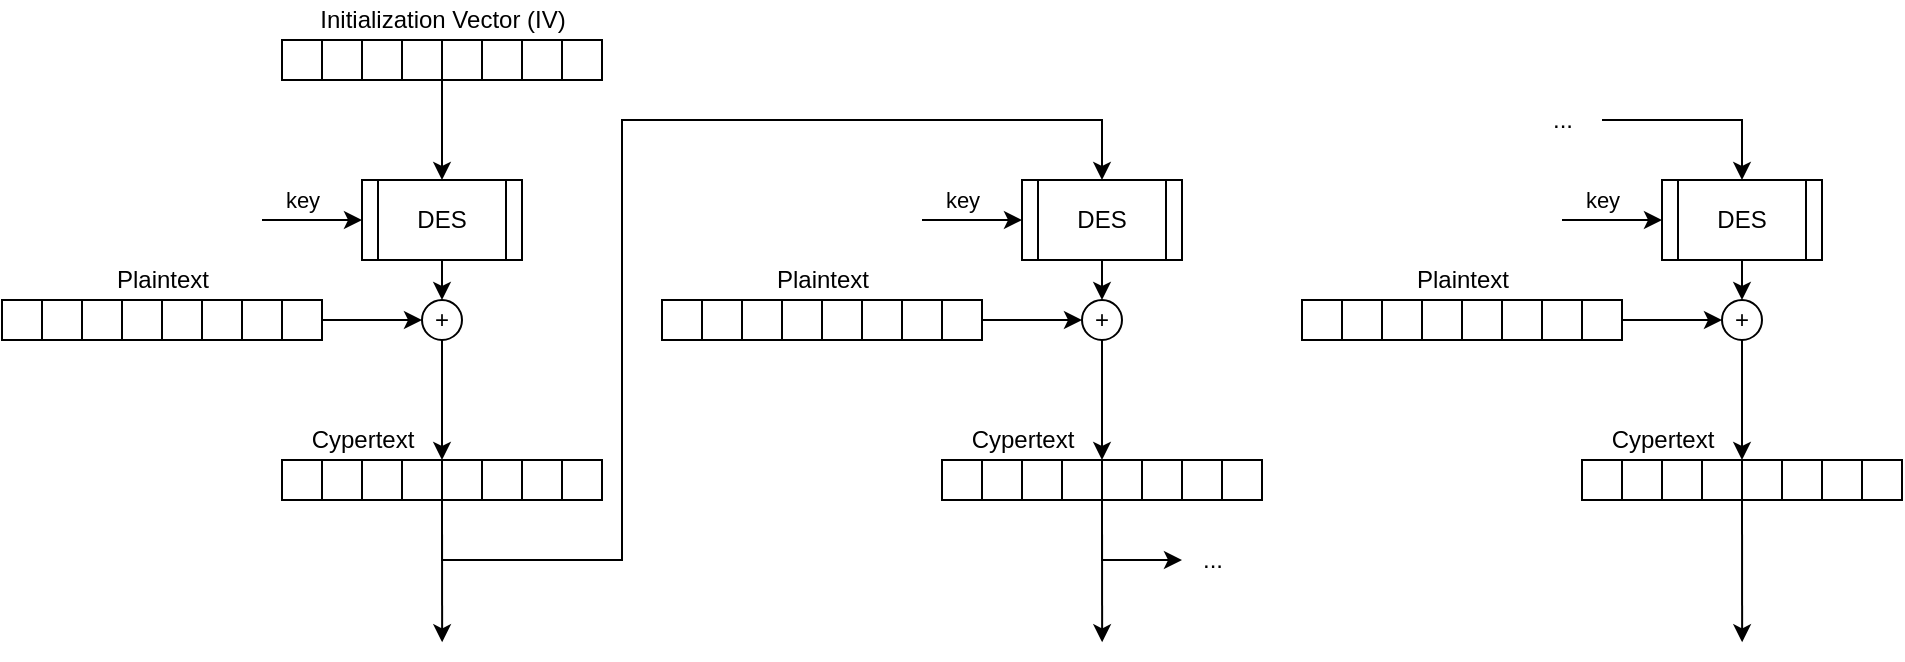 <mxfile>
    <diagram id="3NcQZS5pEJk56OBwyhkH" name="Page-1">
        <mxGraphModel dx="952" dy="661" grid="1" gridSize="10" guides="1" tooltips="1" connect="1" arrows="1" fold="1" page="1" pageScale="1" pageWidth="1654" pageHeight="2336" math="0" shadow="0">
            <root>
                <mxCell id="0"/>
                <mxCell id="1" parent="0"/>
                <mxCell id="14" value="key" style="edgeStyle=none;html=1;entryX=0;entryY=0.5;entryDx=0;entryDy=0;" edge="1" parent="1" target="12">
                    <mxGeometry x="-0.2" y="10" relative="1" as="geometry">
                        <mxPoint x="140" y="130" as="sourcePoint"/>
                        <mxPoint as="offset"/>
                    </mxGeometry>
                </mxCell>
                <mxCell id="2" value="" style="whiteSpace=wrap;html=1;" vertex="1" parent="1">
                    <mxGeometry x="150" y="40" width="20" height="20" as="geometry"/>
                </mxCell>
                <mxCell id="3" value="" style="whiteSpace=wrap;html=1;" vertex="1" parent="1">
                    <mxGeometry x="170" y="40" width="20" height="20" as="geometry"/>
                </mxCell>
                <mxCell id="4" value="" style="whiteSpace=wrap;html=1;" vertex="1" parent="1">
                    <mxGeometry x="190" y="40" width="20" height="20" as="geometry"/>
                </mxCell>
                <mxCell id="5" value="" style="whiteSpace=wrap;html=1;" vertex="1" parent="1">
                    <mxGeometry x="210" y="40" width="20" height="20" as="geometry"/>
                </mxCell>
                <mxCell id="13" style="edgeStyle=none;html=1;exitX=0;exitY=1;exitDx=0;exitDy=0;entryX=0.5;entryY=0;entryDx=0;entryDy=0;" edge="1" parent="1" source="7" target="12">
                    <mxGeometry relative="1" as="geometry"/>
                </mxCell>
                <mxCell id="7" value="" style="whiteSpace=wrap;html=1;" vertex="1" parent="1">
                    <mxGeometry x="230" y="40" width="20" height="20" as="geometry"/>
                </mxCell>
                <mxCell id="8" value="" style="whiteSpace=wrap;html=1;" vertex="1" parent="1">
                    <mxGeometry x="250" y="40" width="20" height="20" as="geometry"/>
                </mxCell>
                <mxCell id="9" value="" style="whiteSpace=wrap;html=1;" vertex="1" parent="1">
                    <mxGeometry x="270" y="40" width="20" height="20" as="geometry"/>
                </mxCell>
                <mxCell id="10" value="" style="whiteSpace=wrap;html=1;" vertex="1" parent="1">
                    <mxGeometry x="290" y="40" width="20" height="20" as="geometry"/>
                </mxCell>
                <mxCell id="16" style="edgeStyle=none;html=1;exitX=0.5;exitY=1;exitDx=0;exitDy=0;entryX=0.5;entryY=0;entryDx=0;entryDy=0;" edge="1" parent="1" source="12" target="15">
                    <mxGeometry relative="1" as="geometry"/>
                </mxCell>
                <mxCell id="12" value="DES" style="shape=process;whiteSpace=wrap;html=1;backgroundOutline=1;" vertex="1" parent="1">
                    <mxGeometry x="190" y="110" width="80" height="40" as="geometry"/>
                </mxCell>
                <mxCell id="37" style="edgeStyle=none;html=1;exitX=0.5;exitY=1;exitDx=0;exitDy=0;entryX=0;entryY=0;entryDx=0;entryDy=0;" edge="1" parent="1" source="15" target="32">
                    <mxGeometry relative="1" as="geometry"/>
                </mxCell>
                <mxCell id="15" value="+" style="ellipse;whiteSpace=wrap;html=1;" vertex="1" parent="1">
                    <mxGeometry x="220" y="170" width="20" height="20" as="geometry"/>
                </mxCell>
                <mxCell id="17" value="" style="whiteSpace=wrap;html=1;" vertex="1" parent="1">
                    <mxGeometry x="10" y="170" width="20" height="20" as="geometry"/>
                </mxCell>
                <mxCell id="18" value="" style="whiteSpace=wrap;html=1;" vertex="1" parent="1">
                    <mxGeometry x="30" y="170" width="20" height="20" as="geometry"/>
                </mxCell>
                <mxCell id="19" value="" style="whiteSpace=wrap;html=1;" vertex="1" parent="1">
                    <mxGeometry x="50" y="170" width="20" height="20" as="geometry"/>
                </mxCell>
                <mxCell id="20" value="" style="whiteSpace=wrap;html=1;" vertex="1" parent="1">
                    <mxGeometry x="70" y="170" width="20" height="20" as="geometry"/>
                </mxCell>
                <mxCell id="21" value="" style="whiteSpace=wrap;html=1;" vertex="1" parent="1">
                    <mxGeometry x="90" y="170" width="20" height="20" as="geometry"/>
                </mxCell>
                <mxCell id="22" value="" style="whiteSpace=wrap;html=1;" vertex="1" parent="1">
                    <mxGeometry x="110" y="170" width="20" height="20" as="geometry"/>
                </mxCell>
                <mxCell id="23" value="" style="whiteSpace=wrap;html=1;" vertex="1" parent="1">
                    <mxGeometry x="130" y="170" width="20" height="20" as="geometry"/>
                </mxCell>
                <mxCell id="25" style="edgeStyle=none;html=1;exitX=1;exitY=0.5;exitDx=0;exitDy=0;entryX=0;entryY=0.5;entryDx=0;entryDy=0;" edge="1" parent="1" source="24" target="15">
                    <mxGeometry relative="1" as="geometry"/>
                </mxCell>
                <mxCell id="24" value="" style="whiteSpace=wrap;html=1;" vertex="1" parent="1">
                    <mxGeometry x="150" y="170" width="20" height="20" as="geometry"/>
                </mxCell>
                <mxCell id="26" value="Initialization Vector (IV)" style="text;html=1;resizable=0;autosize=1;align=center;verticalAlign=middle;points=[];fillColor=none;strokeColor=none;rounded=0;" vertex="1" parent="1">
                    <mxGeometry x="160" y="20" width="140" height="20" as="geometry"/>
                </mxCell>
                <mxCell id="27" value="Plaintext" style="text;html=1;resizable=0;autosize=1;align=center;verticalAlign=middle;points=[];fillColor=none;strokeColor=none;rounded=0;" vertex="1" parent="1">
                    <mxGeometry x="60" y="150" width="60" height="20" as="geometry"/>
                </mxCell>
                <mxCell id="28" value="" style="whiteSpace=wrap;html=1;" vertex="1" parent="1">
                    <mxGeometry x="150" y="250" width="20" height="20" as="geometry"/>
                </mxCell>
                <mxCell id="29" value="" style="whiteSpace=wrap;html=1;" vertex="1" parent="1">
                    <mxGeometry x="170" y="250" width="20" height="20" as="geometry"/>
                </mxCell>
                <mxCell id="30" value="" style="whiteSpace=wrap;html=1;" vertex="1" parent="1">
                    <mxGeometry x="190" y="250" width="20" height="20" as="geometry"/>
                </mxCell>
                <mxCell id="38" style="edgeStyle=none;html=1;exitX=1;exitY=1;exitDx=0;exitDy=0;" edge="1" parent="1" source="31">
                    <mxGeometry relative="1" as="geometry">
                        <mxPoint x="230.069" y="341.149" as="targetPoint"/>
                    </mxGeometry>
                </mxCell>
                <mxCell id="31" value="" style="whiteSpace=wrap;html=1;" vertex="1" parent="1">
                    <mxGeometry x="210" y="250" width="20" height="20" as="geometry"/>
                </mxCell>
                <mxCell id="64" style="edgeStyle=none;html=1;exitX=0;exitY=1;exitDx=0;exitDy=0;entryX=0.5;entryY=0;entryDx=0;entryDy=0;rounded=0;" edge="1" parent="1" source="32" target="41">
                    <mxGeometry relative="1" as="geometry">
                        <Array as="points">
                            <mxPoint x="230" y="300"/>
                            <mxPoint x="320" y="300"/>
                            <mxPoint x="320" y="80"/>
                            <mxPoint x="560" y="80"/>
                        </Array>
                    </mxGeometry>
                </mxCell>
                <mxCell id="32" value="" style="whiteSpace=wrap;html=1;" vertex="1" parent="1">
                    <mxGeometry x="230" y="250" width="20" height="20" as="geometry"/>
                </mxCell>
                <mxCell id="33" value="" style="whiteSpace=wrap;html=1;" vertex="1" parent="1">
                    <mxGeometry x="250" y="250" width="20" height="20" as="geometry"/>
                </mxCell>
                <mxCell id="34" value="" style="whiteSpace=wrap;html=1;" vertex="1" parent="1">
                    <mxGeometry x="270" y="250" width="20" height="20" as="geometry"/>
                </mxCell>
                <mxCell id="35" value="" style="whiteSpace=wrap;html=1;" vertex="1" parent="1">
                    <mxGeometry x="290" y="250" width="20" height="20" as="geometry"/>
                </mxCell>
                <mxCell id="36" value="Cypertext" style="text;html=1;resizable=0;autosize=1;align=center;verticalAlign=middle;points=[];fillColor=none;strokeColor=none;rounded=0;" vertex="1" parent="1">
                    <mxGeometry x="155" y="230" width="70" height="20" as="geometry"/>
                </mxCell>
                <mxCell id="39" value="key" style="edgeStyle=none;html=1;entryX=0;entryY=0.5;entryDx=0;entryDy=0;" edge="1" parent="1" target="41">
                    <mxGeometry x="-0.2" y="10" relative="1" as="geometry">
                        <mxPoint x="470" y="130" as="sourcePoint"/>
                        <mxPoint as="offset"/>
                    </mxGeometry>
                </mxCell>
                <mxCell id="40" style="edgeStyle=none;html=1;exitX=0.5;exitY=1;exitDx=0;exitDy=0;entryX=0.5;entryY=0;entryDx=0;entryDy=0;" edge="1" parent="1" source="41" target="43">
                    <mxGeometry relative="1" as="geometry"/>
                </mxCell>
                <mxCell id="41" value="DES" style="shape=process;whiteSpace=wrap;html=1;backgroundOutline=1;" vertex="1" parent="1">
                    <mxGeometry x="520" y="110" width="80" height="40" as="geometry"/>
                </mxCell>
                <mxCell id="42" style="edgeStyle=none;html=1;exitX=0.5;exitY=1;exitDx=0;exitDy=0;entryX=0;entryY=0;entryDx=0;entryDy=0;" edge="1" parent="1" source="43" target="59">
                    <mxGeometry relative="1" as="geometry"/>
                </mxCell>
                <mxCell id="43" value="+" style="ellipse;whiteSpace=wrap;html=1;" vertex="1" parent="1">
                    <mxGeometry x="550" y="170" width="20" height="20" as="geometry"/>
                </mxCell>
                <mxCell id="44" value="" style="whiteSpace=wrap;html=1;" vertex="1" parent="1">
                    <mxGeometry x="340" y="170" width="20" height="20" as="geometry"/>
                </mxCell>
                <mxCell id="45" value="" style="whiteSpace=wrap;html=1;" vertex="1" parent="1">
                    <mxGeometry x="360" y="170" width="20" height="20" as="geometry"/>
                </mxCell>
                <mxCell id="46" value="" style="whiteSpace=wrap;html=1;" vertex="1" parent="1">
                    <mxGeometry x="380" y="170" width="20" height="20" as="geometry"/>
                </mxCell>
                <mxCell id="47" value="" style="whiteSpace=wrap;html=1;" vertex="1" parent="1">
                    <mxGeometry x="400" y="170" width="20" height="20" as="geometry"/>
                </mxCell>
                <mxCell id="48" value="" style="whiteSpace=wrap;html=1;" vertex="1" parent="1">
                    <mxGeometry x="420" y="170" width="20" height="20" as="geometry"/>
                </mxCell>
                <mxCell id="49" value="" style="whiteSpace=wrap;html=1;" vertex="1" parent="1">
                    <mxGeometry x="440" y="170" width="20" height="20" as="geometry"/>
                </mxCell>
                <mxCell id="50" value="" style="whiteSpace=wrap;html=1;" vertex="1" parent="1">
                    <mxGeometry x="460" y="170" width="20" height="20" as="geometry"/>
                </mxCell>
                <mxCell id="51" style="edgeStyle=none;html=1;exitX=1;exitY=0.5;exitDx=0;exitDy=0;entryX=0;entryY=0.5;entryDx=0;entryDy=0;" edge="1" parent="1" source="52" target="43">
                    <mxGeometry relative="1" as="geometry"/>
                </mxCell>
                <mxCell id="52" value="" style="whiteSpace=wrap;html=1;" vertex="1" parent="1">
                    <mxGeometry x="480" y="170" width="20" height="20" as="geometry"/>
                </mxCell>
                <mxCell id="53" value="Plaintext" style="text;html=1;resizable=0;autosize=1;align=center;verticalAlign=middle;points=[];fillColor=none;strokeColor=none;rounded=0;" vertex="1" parent="1">
                    <mxGeometry x="390" y="150" width="60" height="20" as="geometry"/>
                </mxCell>
                <mxCell id="54" value="" style="whiteSpace=wrap;html=1;" vertex="1" parent="1">
                    <mxGeometry x="480" y="250" width="20" height="20" as="geometry"/>
                </mxCell>
                <mxCell id="55" value="" style="whiteSpace=wrap;html=1;" vertex="1" parent="1">
                    <mxGeometry x="500" y="250" width="20" height="20" as="geometry"/>
                </mxCell>
                <mxCell id="56" value="" style="whiteSpace=wrap;html=1;" vertex="1" parent="1">
                    <mxGeometry x="520" y="250" width="20" height="20" as="geometry"/>
                </mxCell>
                <mxCell id="57" style="edgeStyle=none;html=1;exitX=1;exitY=1;exitDx=0;exitDy=0;" edge="1" parent="1" source="58">
                    <mxGeometry relative="1" as="geometry">
                        <mxPoint x="560.069" y="341.149" as="targetPoint"/>
                    </mxGeometry>
                </mxCell>
                <mxCell id="65" style="edgeStyle=none;rounded=0;html=1;exitX=1;exitY=1;exitDx=0;exitDy=0;" edge="1" parent="1" source="58">
                    <mxGeometry relative="1" as="geometry">
                        <mxPoint x="600" y="300" as="targetPoint"/>
                        <Array as="points">
                            <mxPoint x="560" y="300"/>
                        </Array>
                    </mxGeometry>
                </mxCell>
                <mxCell id="58" value="" style="whiteSpace=wrap;html=1;" vertex="1" parent="1">
                    <mxGeometry x="540" y="250" width="20" height="20" as="geometry"/>
                </mxCell>
                <mxCell id="59" value="" style="whiteSpace=wrap;html=1;" vertex="1" parent="1">
                    <mxGeometry x="560" y="250" width="20" height="20" as="geometry"/>
                </mxCell>
                <mxCell id="60" value="" style="whiteSpace=wrap;html=1;" vertex="1" parent="1">
                    <mxGeometry x="580" y="250" width="20" height="20" as="geometry"/>
                </mxCell>
                <mxCell id="61" value="" style="whiteSpace=wrap;html=1;" vertex="1" parent="1">
                    <mxGeometry x="600" y="250" width="20" height="20" as="geometry"/>
                </mxCell>
                <mxCell id="62" value="" style="whiteSpace=wrap;html=1;" vertex="1" parent="1">
                    <mxGeometry x="620" y="250" width="20" height="20" as="geometry"/>
                </mxCell>
                <mxCell id="63" value="Cypertext" style="text;html=1;resizable=0;autosize=1;align=center;verticalAlign=middle;points=[];fillColor=none;strokeColor=none;rounded=0;" vertex="1" parent="1">
                    <mxGeometry x="485" y="230" width="70" height="20" as="geometry"/>
                </mxCell>
                <mxCell id="66" value="..." style="text;html=1;resizable=0;autosize=1;align=center;verticalAlign=middle;points=[];fillColor=none;strokeColor=none;rounded=0;" vertex="1" parent="1">
                    <mxGeometry x="600" y="290" width="30" height="20" as="geometry"/>
                </mxCell>
                <mxCell id="67" value="key" style="edgeStyle=none;html=1;entryX=0;entryY=0.5;entryDx=0;entryDy=0;" edge="1" parent="1" target="69">
                    <mxGeometry x="-0.2" y="10" relative="1" as="geometry">
                        <mxPoint x="790" y="130" as="sourcePoint"/>
                        <mxPoint as="offset"/>
                    </mxGeometry>
                </mxCell>
                <mxCell id="68" style="edgeStyle=none;html=1;exitX=0.5;exitY=1;exitDx=0;exitDy=0;entryX=0.5;entryY=0;entryDx=0;entryDy=0;" edge="1" parent="1" source="69" target="71">
                    <mxGeometry relative="1" as="geometry"/>
                </mxCell>
                <mxCell id="69" value="DES" style="shape=process;whiteSpace=wrap;html=1;backgroundOutline=1;" vertex="1" parent="1">
                    <mxGeometry x="840" y="110" width="80" height="40" as="geometry"/>
                </mxCell>
                <mxCell id="70" style="edgeStyle=none;html=1;exitX=0.5;exitY=1;exitDx=0;exitDy=0;entryX=0;entryY=0;entryDx=0;entryDy=0;" edge="1" parent="1" source="71" target="88">
                    <mxGeometry relative="1" as="geometry"/>
                </mxCell>
                <mxCell id="71" value="+" style="ellipse;whiteSpace=wrap;html=1;" vertex="1" parent="1">
                    <mxGeometry x="870" y="170" width="20" height="20" as="geometry"/>
                </mxCell>
                <mxCell id="72" value="" style="whiteSpace=wrap;html=1;" vertex="1" parent="1">
                    <mxGeometry x="660" y="170" width="20" height="20" as="geometry"/>
                </mxCell>
                <mxCell id="73" value="" style="whiteSpace=wrap;html=1;" vertex="1" parent="1">
                    <mxGeometry x="680" y="170" width="20" height="20" as="geometry"/>
                </mxCell>
                <mxCell id="74" value="" style="whiteSpace=wrap;html=1;" vertex="1" parent="1">
                    <mxGeometry x="700" y="170" width="20" height="20" as="geometry"/>
                </mxCell>
                <mxCell id="75" value="" style="whiteSpace=wrap;html=1;" vertex="1" parent="1">
                    <mxGeometry x="720" y="170" width="20" height="20" as="geometry"/>
                </mxCell>
                <mxCell id="76" value="" style="whiteSpace=wrap;html=1;" vertex="1" parent="1">
                    <mxGeometry x="740" y="170" width="20" height="20" as="geometry"/>
                </mxCell>
                <mxCell id="77" value="" style="whiteSpace=wrap;html=1;" vertex="1" parent="1">
                    <mxGeometry x="760" y="170" width="20" height="20" as="geometry"/>
                </mxCell>
                <mxCell id="78" value="" style="whiteSpace=wrap;html=1;" vertex="1" parent="1">
                    <mxGeometry x="780" y="170" width="20" height="20" as="geometry"/>
                </mxCell>
                <mxCell id="79" style="edgeStyle=none;html=1;exitX=1;exitY=0.5;exitDx=0;exitDy=0;entryX=0;entryY=0.5;entryDx=0;entryDy=0;" edge="1" parent="1" source="80" target="71">
                    <mxGeometry relative="1" as="geometry"/>
                </mxCell>
                <mxCell id="80" value="" style="whiteSpace=wrap;html=1;" vertex="1" parent="1">
                    <mxGeometry x="800" y="170" width="20" height="20" as="geometry"/>
                </mxCell>
                <mxCell id="81" value="Plaintext" style="text;html=1;resizable=0;autosize=1;align=center;verticalAlign=middle;points=[];fillColor=none;strokeColor=none;rounded=0;" vertex="1" parent="1">
                    <mxGeometry x="710" y="150" width="60" height="20" as="geometry"/>
                </mxCell>
                <mxCell id="82" value="" style="whiteSpace=wrap;html=1;" vertex="1" parent="1">
                    <mxGeometry x="800" y="250" width="20" height="20" as="geometry"/>
                </mxCell>
                <mxCell id="83" value="" style="whiteSpace=wrap;html=1;" vertex="1" parent="1">
                    <mxGeometry x="820" y="250" width="20" height="20" as="geometry"/>
                </mxCell>
                <mxCell id="84" value="" style="whiteSpace=wrap;html=1;" vertex="1" parent="1">
                    <mxGeometry x="840" y="250" width="20" height="20" as="geometry"/>
                </mxCell>
                <mxCell id="85" style="edgeStyle=none;html=1;exitX=1;exitY=1;exitDx=0;exitDy=0;" edge="1" parent="1" source="87">
                    <mxGeometry relative="1" as="geometry">
                        <mxPoint x="880.069" y="341.149" as="targetPoint"/>
                    </mxGeometry>
                </mxCell>
                <mxCell id="87" value="" style="whiteSpace=wrap;html=1;" vertex="1" parent="1">
                    <mxGeometry x="860" y="250" width="20" height="20" as="geometry"/>
                </mxCell>
                <mxCell id="88" value="" style="whiteSpace=wrap;html=1;" vertex="1" parent="1">
                    <mxGeometry x="880" y="250" width="20" height="20" as="geometry"/>
                </mxCell>
                <mxCell id="89" value="" style="whiteSpace=wrap;html=1;" vertex="1" parent="1">
                    <mxGeometry x="900" y="250" width="20" height="20" as="geometry"/>
                </mxCell>
                <mxCell id="90" value="" style="whiteSpace=wrap;html=1;" vertex="1" parent="1">
                    <mxGeometry x="920" y="250" width="20" height="20" as="geometry"/>
                </mxCell>
                <mxCell id="91" value="" style="whiteSpace=wrap;html=1;" vertex="1" parent="1">
                    <mxGeometry x="940" y="250" width="20" height="20" as="geometry"/>
                </mxCell>
                <mxCell id="92" value="Cypertext" style="text;html=1;resizable=0;autosize=1;align=center;verticalAlign=middle;points=[];fillColor=none;strokeColor=none;rounded=0;" vertex="1" parent="1">
                    <mxGeometry x="805" y="230" width="70" height="20" as="geometry"/>
                </mxCell>
                <mxCell id="94" style="edgeStyle=none;html=1;entryX=0.5;entryY=0;entryDx=0;entryDy=0;rounded=0;" edge="1" parent="1">
                    <mxGeometry relative="1" as="geometry">
                        <mxPoint x="810" y="80" as="sourcePoint"/>
                        <mxPoint x="880" y="110" as="targetPoint"/>
                        <Array as="points">
                            <mxPoint x="880" y="80"/>
                        </Array>
                    </mxGeometry>
                </mxCell>
                <mxCell id="95" value="..." style="text;html=1;resizable=0;autosize=1;align=center;verticalAlign=middle;points=[];fillColor=none;strokeColor=none;rounded=0;" vertex="1" parent="1">
                    <mxGeometry x="775" y="70" width="30" height="20" as="geometry"/>
                </mxCell>
            </root>
        </mxGraphModel>
    </diagram>
</mxfile>